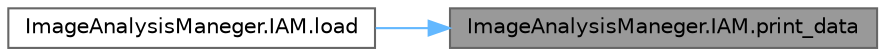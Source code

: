 digraph "ImageAnalysisManeger.IAM.print_data"
{
 // LATEX_PDF_SIZE
  bgcolor="transparent";
  edge [fontname=Helvetica,fontsize=10,labelfontname=Helvetica,labelfontsize=10];
  node [fontname=Helvetica,fontsize=10,shape=box,height=0.2,width=0.4];
  rankdir="RL";
  Node1 [id="Node000001",label="ImageAnalysisManeger.IAM.print_data",height=0.2,width=0.4,color="gray40", fillcolor="grey60", style="filled", fontcolor="black",tooltip=" "];
  Node1 -> Node2 [id="edge1_Node000001_Node000002",dir="back",color="steelblue1",style="solid",tooltip=" "];
  Node2 [id="Node000002",label="ImageAnalysisManeger.IAM.load",height=0.2,width=0.4,color="grey40", fillcolor="white", style="filled",URL="$class_image_analysis_maneger_1_1_i_a_m.html#a5d4f1a79bcb3f9707381b3dafc3b38f0",tooltip=" "];
}
